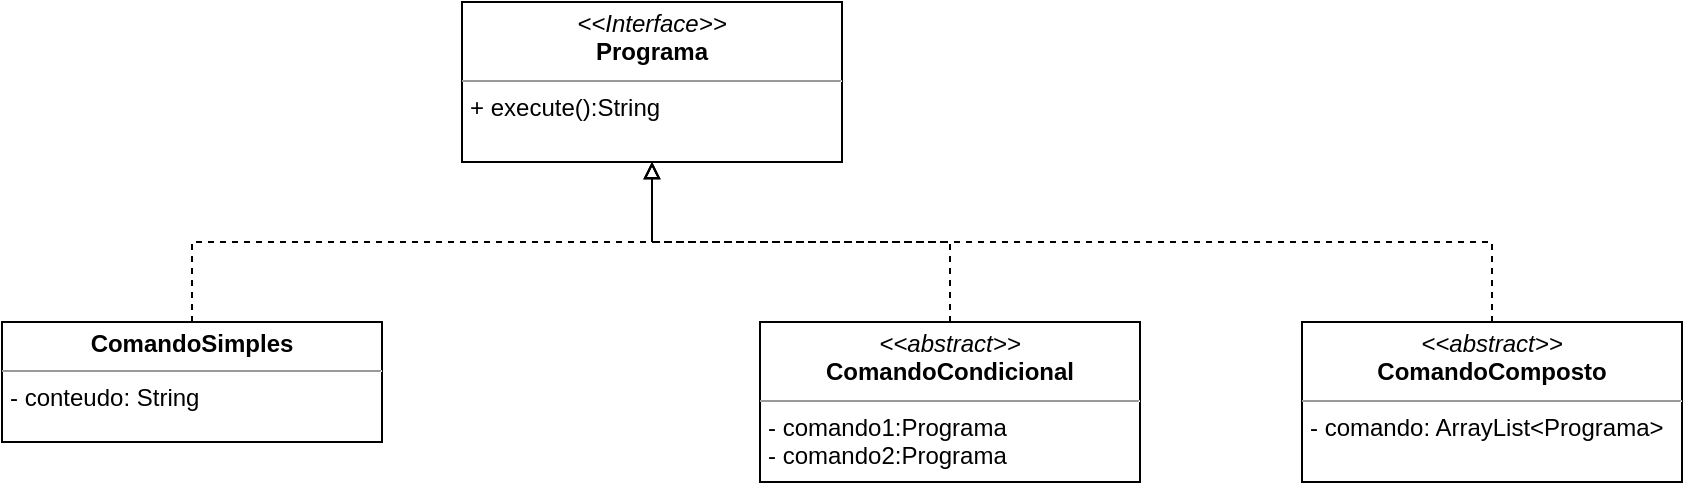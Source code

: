 <mxfile version="16.5.1" type="device"><diagram id="Ek75k1pYFCdgT0Nfy7qI" name="Página-1"><mxGraphModel dx="1185" dy="721" grid="1" gridSize="10" guides="1" tooltips="1" connect="1" arrows="1" fold="1" page="1" pageScale="1" pageWidth="1169" pageHeight="827" math="0" shadow="0"><root><mxCell id="0"/><mxCell id="1" parent="0"/><mxCell id="6rRi56Xsk2_wfx6xj8YT-1" value="&lt;p style=&quot;margin: 0px ; margin-top: 4px ; text-align: center&quot;&gt;&lt;i&gt;&amp;lt;&amp;lt;Interface&amp;gt;&amp;gt;&lt;/i&gt;&lt;br&gt;&lt;b&gt;Programa&lt;/b&gt;&lt;/p&gt;&lt;hr size=&quot;1&quot;&gt;&lt;p style=&quot;margin: 0px ; margin-left: 4px&quot;&gt;+ execute():String&lt;br&gt;&lt;br&gt;&lt;/p&gt;" style="verticalAlign=top;align=left;overflow=fill;fontSize=12;fontFamily=Helvetica;html=1;" vertex="1" parent="1"><mxGeometry x="310" y="70" width="190" height="80" as="geometry"/></mxCell><mxCell id="6rRi56Xsk2_wfx6xj8YT-13" style="edgeStyle=orthogonalEdgeStyle;rounded=0;orthogonalLoop=1;jettySize=auto;html=1;entryX=0.5;entryY=1;entryDx=0;entryDy=0;dashed=1;endArrow=block;endFill=0;" edge="1" parent="1" source="6rRi56Xsk2_wfx6xj8YT-2" target="6rRi56Xsk2_wfx6xj8YT-1"><mxGeometry relative="1" as="geometry"><Array as="points"><mxPoint x="825" y="190"/><mxPoint x="405" y="190"/></Array></mxGeometry></mxCell><mxCell id="6rRi56Xsk2_wfx6xj8YT-2" value="&lt;p style=&quot;margin: 0px ; margin-top: 4px ; text-align: center&quot;&gt;&lt;i&gt;&amp;lt;&amp;lt;abstract&amp;gt;&amp;gt;&lt;/i&gt;&lt;br&gt;&lt;b&gt;ComandoComposto&lt;/b&gt;&lt;/p&gt;&lt;hr size=&quot;1&quot;&gt;&lt;p style=&quot;margin: 0px ; margin-left: 4px&quot;&gt;- comando: ArrayList&amp;lt;Programa&amp;gt;&lt;br&gt;&lt;/p&gt;&lt;p style=&quot;margin: 0px ; margin-left: 4px&quot;&gt;&lt;br&gt;&lt;/p&gt;" style="verticalAlign=top;align=left;overflow=fill;fontSize=12;fontFamily=Helvetica;html=1;" vertex="1" parent="1"><mxGeometry x="730" y="230" width="190" height="80" as="geometry"/></mxCell><mxCell id="6rRi56Xsk2_wfx6xj8YT-7" style="edgeStyle=orthogonalEdgeStyle;rounded=0;orthogonalLoop=1;jettySize=auto;html=1;dashed=1;endArrow=block;endFill=0;" edge="1" parent="1" source="6rRi56Xsk2_wfx6xj8YT-3" target="6rRi56Xsk2_wfx6xj8YT-1"><mxGeometry relative="1" as="geometry"><Array as="points"><mxPoint x="175" y="190"/><mxPoint x="405" y="190"/></Array></mxGeometry></mxCell><mxCell id="6rRi56Xsk2_wfx6xj8YT-3" value="&lt;p style=&quot;margin: 0px ; margin-top: 4px ; text-align: center&quot;&gt;&lt;b&gt;ComandoSimples&lt;/b&gt;&lt;/p&gt;&lt;hr size=&quot;1&quot;&gt;&lt;p style=&quot;margin: 0px ; margin-left: 4px&quot;&gt;- conteudo: String&lt;/p&gt;" style="verticalAlign=top;align=left;overflow=fill;fontSize=12;fontFamily=Helvetica;html=1;" vertex="1" parent="1"><mxGeometry x="80" y="230" width="190" height="60" as="geometry"/></mxCell><mxCell id="6rRi56Xsk2_wfx6xj8YT-12" style="edgeStyle=orthogonalEdgeStyle;rounded=0;orthogonalLoop=1;jettySize=auto;html=1;endArrow=block;endFill=0;dashed=1;" edge="1" parent="1" source="6rRi56Xsk2_wfx6xj8YT-4" target="6rRi56Xsk2_wfx6xj8YT-1"><mxGeometry relative="1" as="geometry"><Array as="points"><mxPoint x="554" y="190"/><mxPoint x="405" y="190"/></Array></mxGeometry></mxCell><mxCell id="6rRi56Xsk2_wfx6xj8YT-4" value="&lt;p style=&quot;margin: 0px ; margin-top: 4px ; text-align: center&quot;&gt;&lt;i&gt;&amp;lt;&amp;lt;abstract&amp;gt;&amp;gt;&lt;/i&gt;&lt;br&gt;&lt;b&gt;ComandoCondicional&lt;/b&gt;&lt;/p&gt;&lt;hr size=&quot;1&quot;&gt;&lt;p style=&quot;margin: 0px ; margin-left: 4px&quot;&gt;- comando1:Programa&lt;/p&gt;&lt;p style=&quot;margin: 0px ; margin-left: 4px&quot;&gt;- comando2:Programa&lt;/p&gt;&lt;p style=&quot;margin: 0px ; margin-left: 4px&quot;&gt;&lt;br&gt;&lt;/p&gt;" style="verticalAlign=top;align=left;overflow=fill;fontSize=12;fontFamily=Helvetica;html=1;" vertex="1" parent="1"><mxGeometry x="459" y="230" width="190" height="80" as="geometry"/></mxCell></root></mxGraphModel></diagram></mxfile>